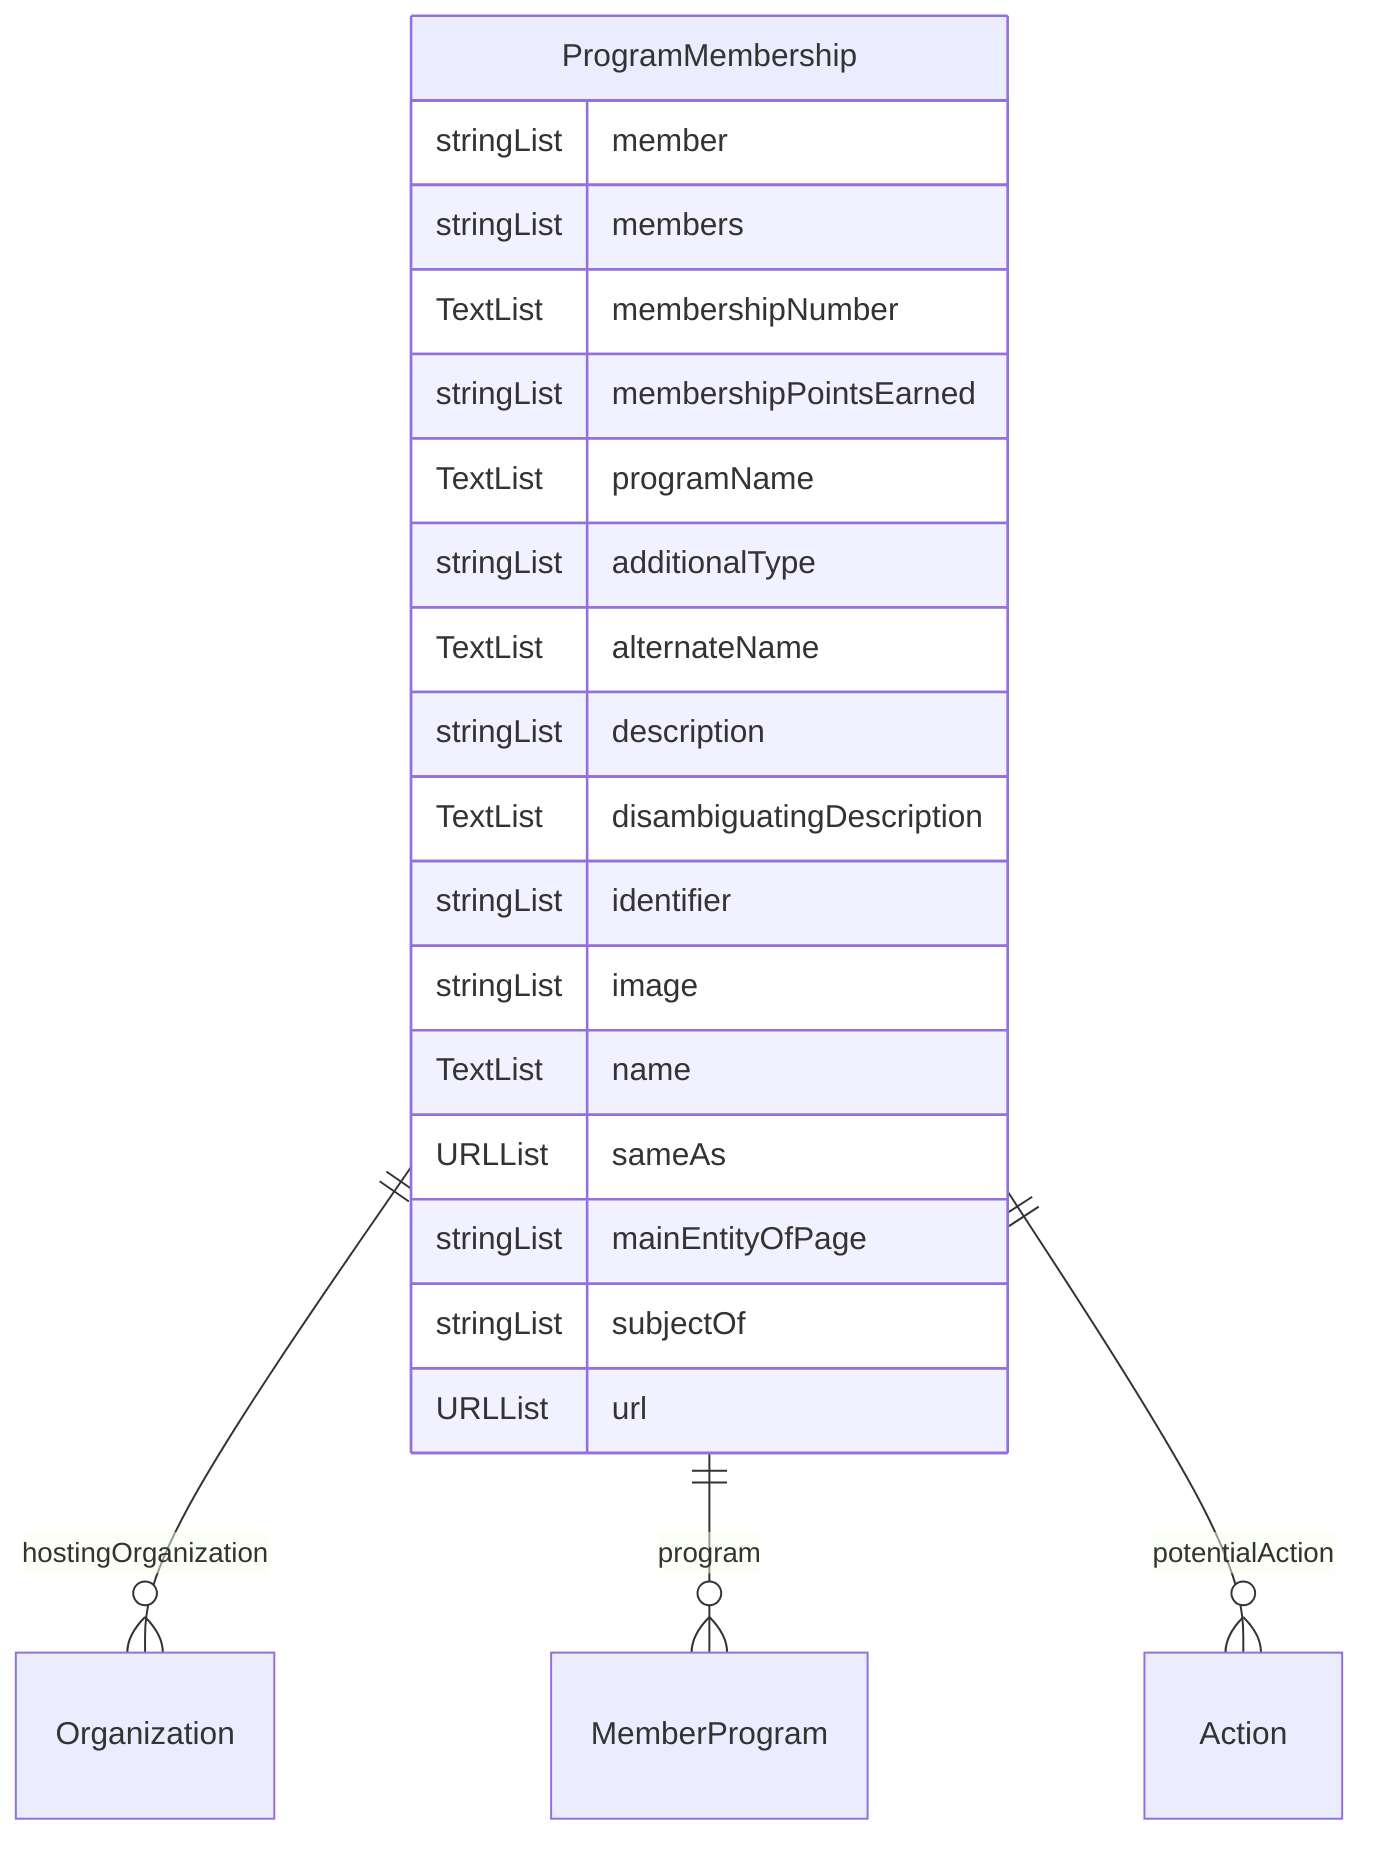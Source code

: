erDiagram
ProgramMembership {
    stringList member  
    stringList members  
    TextList membershipNumber  
    stringList membershipPointsEarned  
    TextList programName  
    stringList additionalType  
    TextList alternateName  
    stringList description  
    TextList disambiguatingDescription  
    stringList identifier  
    stringList image  
    TextList name  
    URLList sameAs  
    stringList mainEntityOfPage  
    stringList subjectOf  
    URLList url  
}

ProgramMembership ||--}o Organization : "hostingOrganization"
ProgramMembership ||--}o MemberProgram : "program"
ProgramMembership ||--}o Action : "potentialAction"